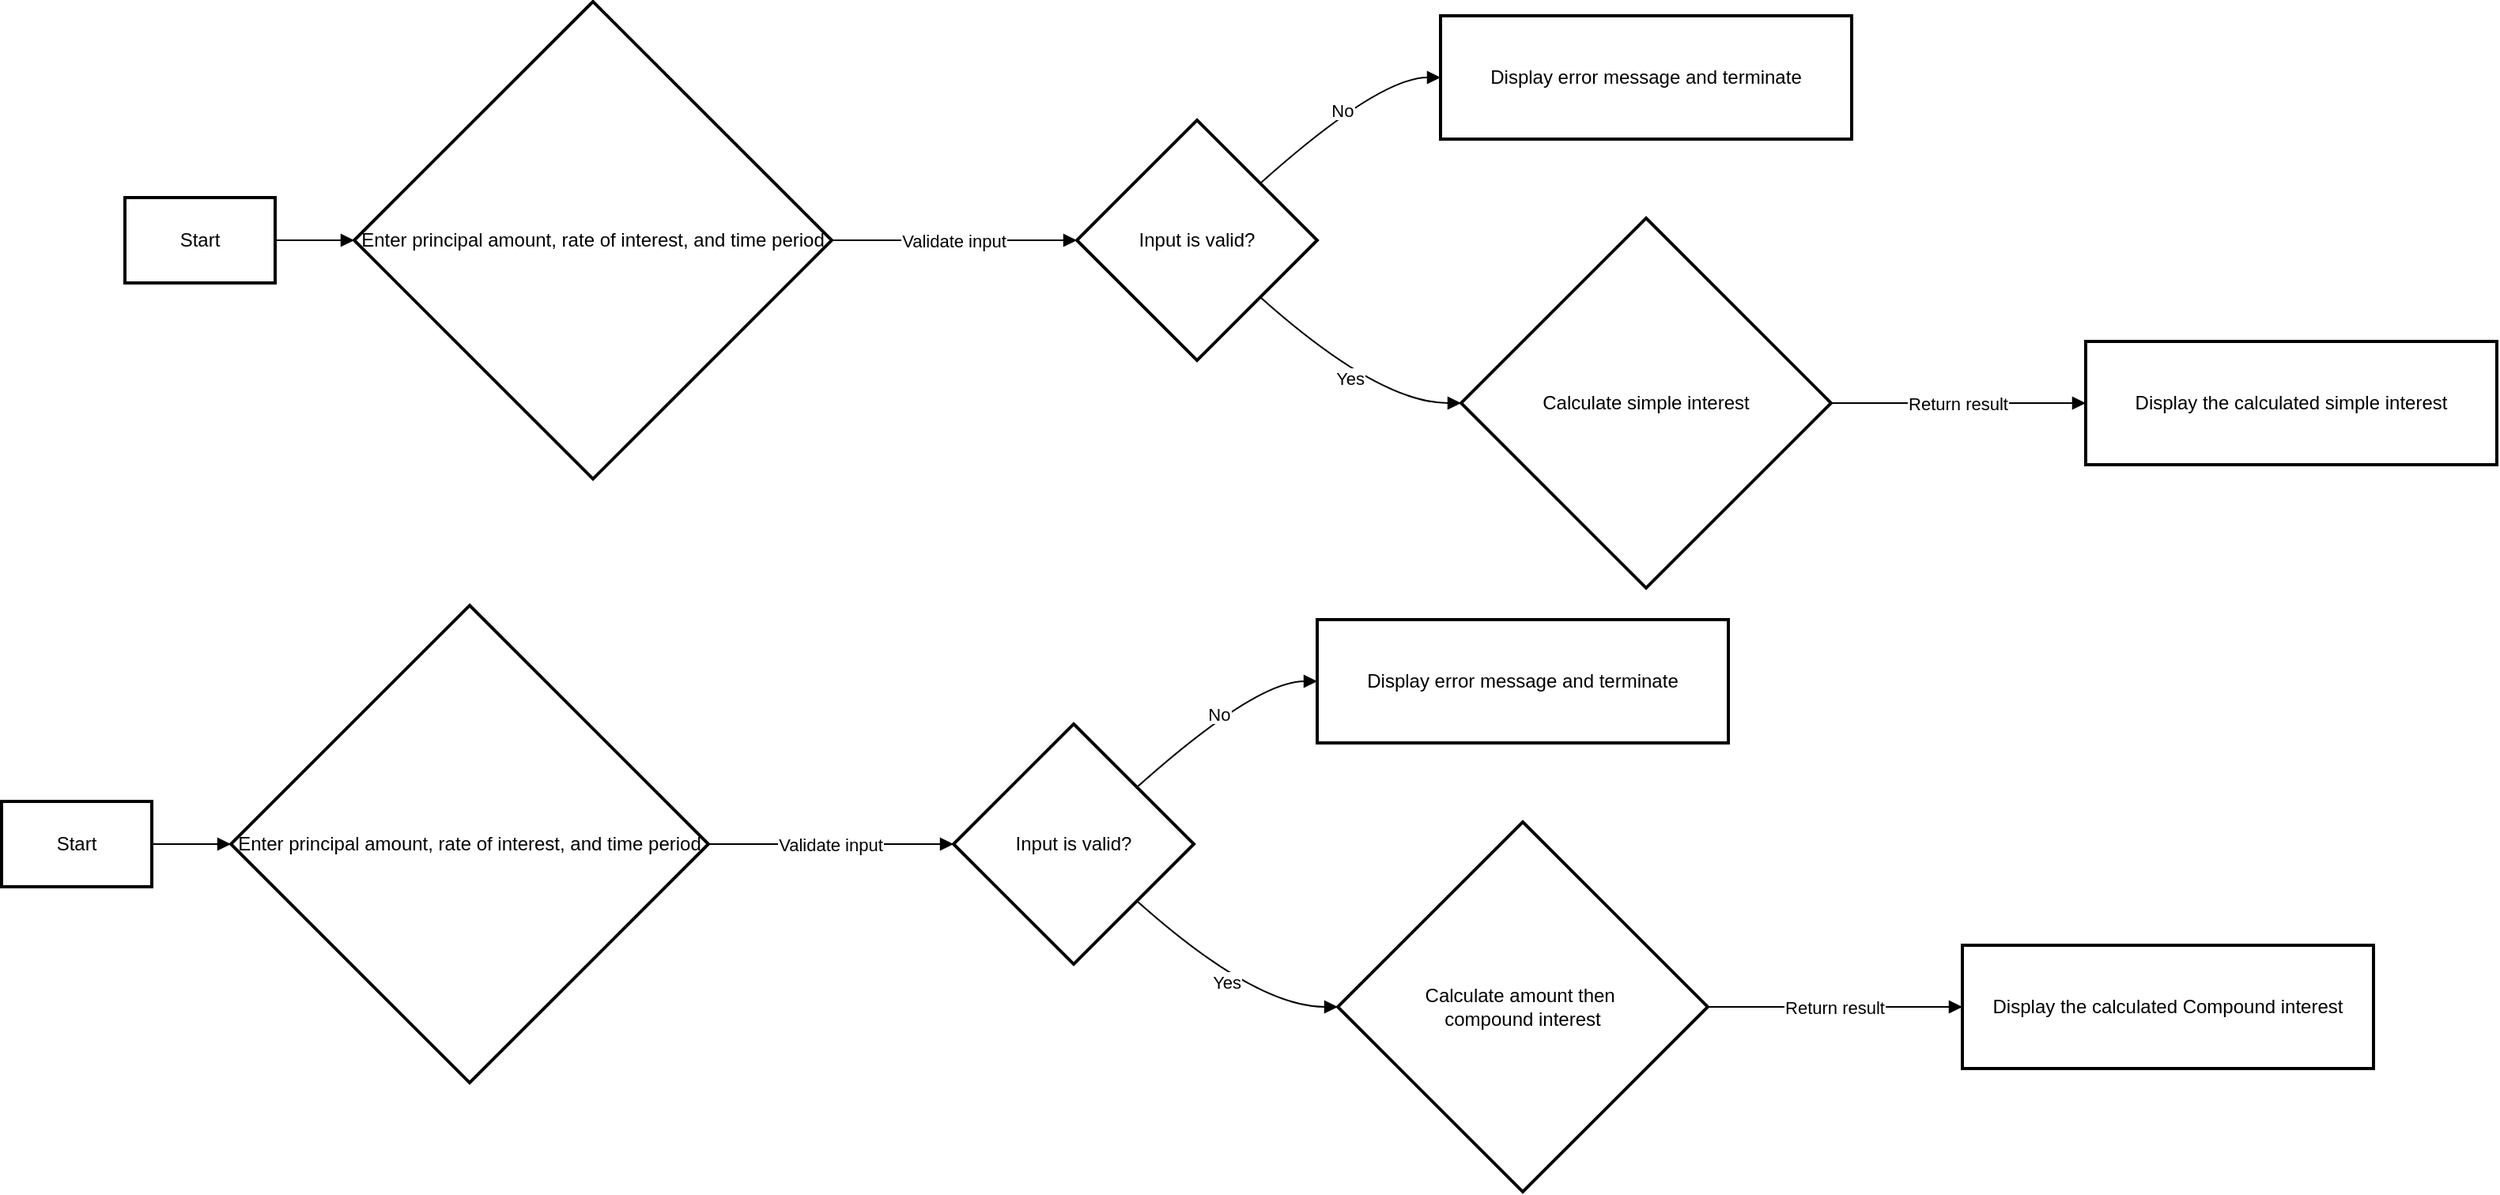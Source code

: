 <mxfile version="26.1.0">
  <diagram name="Page-1" id="rtvT-JdhC1wCYxpIFXKu">
    <mxGraphModel dx="1589" dy="504" grid="1" gridSize="10" guides="1" tooltips="1" connect="1" arrows="1" fold="1" page="1" pageScale="1" pageWidth="850" pageHeight="1100" math="0" shadow="0">
      <root>
        <mxCell id="0" />
        <mxCell id="1" parent="0" />
        <mxCell id="2" value="Start" style="whiteSpace=wrap;strokeWidth=2;" parent="1" vertex="1">
          <mxGeometry x="8" y="132" width="95" height="54" as="geometry" />
        </mxCell>
        <mxCell id="3" value="Enter principal amount, rate of interest, and time period" style="rhombus;strokeWidth=2;whiteSpace=wrap;" parent="1" vertex="1">
          <mxGeometry x="153" y="8" width="302" height="302" as="geometry" />
        </mxCell>
        <mxCell id="4" value="Input is valid?" style="rhombus;strokeWidth=2;whiteSpace=wrap;" parent="1" vertex="1">
          <mxGeometry x="610" y="83" width="152" height="152" as="geometry" />
        </mxCell>
        <mxCell id="5" value="Display error message and terminate" style="whiteSpace=wrap;strokeWidth=2;" parent="1" vertex="1">
          <mxGeometry x="840" y="17" width="260" height="78" as="geometry" />
        </mxCell>
        <mxCell id="6" value="Calculate simple interest" style="rhombus;strokeWidth=2;whiteSpace=wrap;" parent="1" vertex="1">
          <mxGeometry x="853" y="145" width="234" height="234" as="geometry" />
        </mxCell>
        <mxCell id="7" value="Display the calculated simple interest" style="whiteSpace=wrap;strokeWidth=2;" parent="1" vertex="1">
          <mxGeometry x="1248" y="223" width="260" height="78" as="geometry" />
        </mxCell>
        <mxCell id="8" value="" style="curved=1;startArrow=none;endArrow=block;exitX=1;exitY=0.5;entryX=0;entryY=0.5;" parent="1" source="2" target="3" edge="1">
          <mxGeometry relative="1" as="geometry">
            <Array as="points" />
          </mxGeometry>
        </mxCell>
        <mxCell id="9" value="Validate input" style="curved=1;startArrow=none;endArrow=block;exitX=1;exitY=0.5;entryX=0;entryY=0.5;" parent="1" source="3" target="4" edge="1">
          <mxGeometry relative="1" as="geometry">
            <Array as="points" />
          </mxGeometry>
        </mxCell>
        <mxCell id="10" value="No" style="curved=1;startArrow=none;endArrow=block;exitX=1;exitY=0.05;entryX=0;entryY=0.5;" parent="1" source="4" target="5" edge="1">
          <mxGeometry relative="1" as="geometry">
            <Array as="points">
              <mxPoint x="801" y="56" />
            </Array>
          </mxGeometry>
        </mxCell>
        <mxCell id="11" value="Yes" style="curved=1;startArrow=none;endArrow=block;exitX=1;exitY=0.95;entryX=0;entryY=0.5;" parent="1" source="4" target="6" edge="1">
          <mxGeometry relative="1" as="geometry">
            <Array as="points">
              <mxPoint x="801" y="262" />
            </Array>
          </mxGeometry>
        </mxCell>
        <mxCell id="12" value="Return result" style="curved=1;startArrow=none;endArrow=block;exitX=1;exitY=0.5;entryX=0;entryY=0.5;" parent="1" source="6" target="7" edge="1">
          <mxGeometry relative="1" as="geometry">
            <Array as="points" />
          </mxGeometry>
        </mxCell>
        <mxCell id="ypldA1WWTXiXuqSQeMtE-12" value="Start" style="whiteSpace=wrap;strokeWidth=2;" vertex="1" parent="1">
          <mxGeometry x="-70" y="514" width="95" height="54" as="geometry" />
        </mxCell>
        <mxCell id="ypldA1WWTXiXuqSQeMtE-13" value="Enter principal amount, rate of interest, and time period" style="rhombus;strokeWidth=2;whiteSpace=wrap;" vertex="1" parent="1">
          <mxGeometry x="75" y="390" width="302" height="302" as="geometry" />
        </mxCell>
        <mxCell id="ypldA1WWTXiXuqSQeMtE-14" value="Input is valid?" style="rhombus;strokeWidth=2;whiteSpace=wrap;" vertex="1" parent="1">
          <mxGeometry x="532" y="465" width="152" height="152" as="geometry" />
        </mxCell>
        <mxCell id="ypldA1WWTXiXuqSQeMtE-15" value="Display error message and terminate" style="whiteSpace=wrap;strokeWidth=2;" vertex="1" parent="1">
          <mxGeometry x="762" y="399" width="260" height="78" as="geometry" />
        </mxCell>
        <mxCell id="ypldA1WWTXiXuqSQeMtE-16" value="Calculate amount then &#xa;compound interest" style="rhombus;strokeWidth=2;whiteSpace=wrap;" vertex="1" parent="1">
          <mxGeometry x="775" y="527" width="234" height="234" as="geometry" />
        </mxCell>
        <mxCell id="ypldA1WWTXiXuqSQeMtE-17" value="Display the calculated Compound interest" style="whiteSpace=wrap;strokeWidth=2;" vertex="1" parent="1">
          <mxGeometry x="1170" y="605" width="260" height="78" as="geometry" />
        </mxCell>
        <mxCell id="ypldA1WWTXiXuqSQeMtE-18" value="" style="curved=1;startArrow=none;endArrow=block;exitX=1;exitY=0.5;entryX=0;entryY=0.5;" edge="1" parent="1" source="ypldA1WWTXiXuqSQeMtE-12" target="ypldA1WWTXiXuqSQeMtE-13">
          <mxGeometry relative="1" as="geometry">
            <Array as="points" />
          </mxGeometry>
        </mxCell>
        <mxCell id="ypldA1WWTXiXuqSQeMtE-19" value="Validate input" style="curved=1;startArrow=none;endArrow=block;exitX=1;exitY=0.5;entryX=0;entryY=0.5;" edge="1" parent="1" source="ypldA1WWTXiXuqSQeMtE-13" target="ypldA1WWTXiXuqSQeMtE-14">
          <mxGeometry relative="1" as="geometry">
            <Array as="points" />
          </mxGeometry>
        </mxCell>
        <mxCell id="ypldA1WWTXiXuqSQeMtE-20" value="No" style="curved=1;startArrow=none;endArrow=block;exitX=1;exitY=0.05;entryX=0;entryY=0.5;" edge="1" parent="1" source="ypldA1WWTXiXuqSQeMtE-14" target="ypldA1WWTXiXuqSQeMtE-15">
          <mxGeometry relative="1" as="geometry">
            <Array as="points">
              <mxPoint x="723" y="438" />
            </Array>
          </mxGeometry>
        </mxCell>
        <mxCell id="ypldA1WWTXiXuqSQeMtE-21" value="Yes" style="curved=1;startArrow=none;endArrow=block;exitX=1;exitY=0.95;entryX=0;entryY=0.5;" edge="1" parent="1" source="ypldA1WWTXiXuqSQeMtE-14" target="ypldA1WWTXiXuqSQeMtE-16">
          <mxGeometry relative="1" as="geometry">
            <Array as="points">
              <mxPoint x="723" y="644" />
            </Array>
          </mxGeometry>
        </mxCell>
        <mxCell id="ypldA1WWTXiXuqSQeMtE-22" value="Return result" style="curved=1;startArrow=none;endArrow=block;exitX=1;exitY=0.5;entryX=0;entryY=0.5;" edge="1" parent="1" source="ypldA1WWTXiXuqSQeMtE-16" target="ypldA1WWTXiXuqSQeMtE-17">
          <mxGeometry relative="1" as="geometry">
            <Array as="points" />
          </mxGeometry>
        </mxCell>
      </root>
    </mxGraphModel>
  </diagram>
</mxfile>
